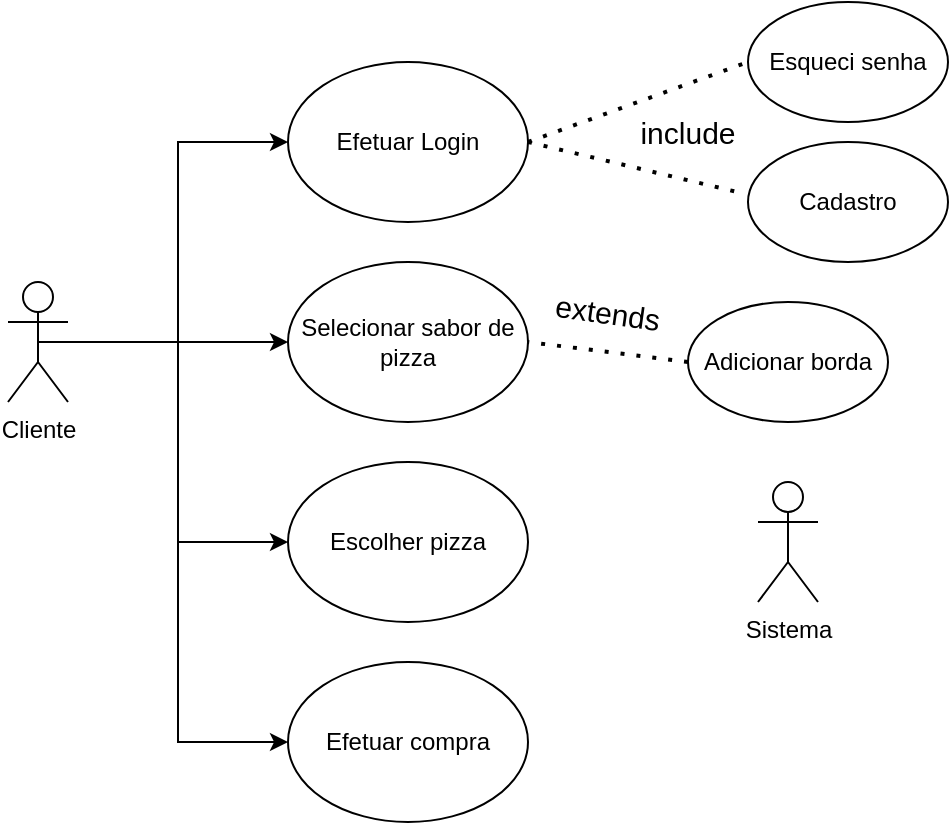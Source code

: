 <mxfile version="22.0.6" type="device">
  <diagram name="Página-1" id="zFjW1VYcF0Z-vTGDa7jA">
    <mxGraphModel dx="1114" dy="608" grid="1" gridSize="10" guides="1" tooltips="1" connect="1" arrows="1" fold="1" page="1" pageScale="1" pageWidth="827" pageHeight="1169" background="none" math="0" shadow="0">
      <root>
        <mxCell id="0" />
        <mxCell id="1" parent="0" />
        <mxCell id="Dqf2oGNJoRefm80zlpJA-3" style="edgeStyle=orthogonalEdgeStyle;rounded=0;orthogonalLoop=1;jettySize=auto;html=1;entryX=0;entryY=0.5;entryDx=0;entryDy=0;" edge="1" parent="1" source="Dqf2oGNJoRefm80zlpJA-1" target="Dqf2oGNJoRefm80zlpJA-2">
          <mxGeometry relative="1" as="geometry" />
        </mxCell>
        <mxCell id="Dqf2oGNJoRefm80zlpJA-6" style="edgeStyle=orthogonalEdgeStyle;rounded=0;orthogonalLoop=1;jettySize=auto;html=1;entryX=0;entryY=0.5;entryDx=0;entryDy=0;" edge="1" parent="1" source="Dqf2oGNJoRefm80zlpJA-1" target="Dqf2oGNJoRefm80zlpJA-4">
          <mxGeometry relative="1" as="geometry" />
        </mxCell>
        <mxCell id="Dqf2oGNJoRefm80zlpJA-7" style="edgeStyle=orthogonalEdgeStyle;rounded=0;orthogonalLoop=1;jettySize=auto;html=1;entryX=0;entryY=0.5;entryDx=0;entryDy=0;" edge="1" parent="1" source="Dqf2oGNJoRefm80zlpJA-1" target="Dqf2oGNJoRefm80zlpJA-5">
          <mxGeometry relative="1" as="geometry" />
        </mxCell>
        <mxCell id="Dqf2oGNJoRefm80zlpJA-19" style="edgeStyle=orthogonalEdgeStyle;rounded=0;orthogonalLoop=1;jettySize=auto;html=1;exitX=0.5;exitY=0.5;exitDx=0;exitDy=0;exitPerimeter=0;entryX=0;entryY=0.5;entryDx=0;entryDy=0;" edge="1" parent="1" source="Dqf2oGNJoRefm80zlpJA-1" target="Dqf2oGNJoRefm80zlpJA-18">
          <mxGeometry relative="1" as="geometry" />
        </mxCell>
        <mxCell id="Dqf2oGNJoRefm80zlpJA-1" value="Cliente" style="shape=umlActor;verticalLabelPosition=bottom;verticalAlign=top;html=1;outlineConnect=0;" vertex="1" parent="1">
          <mxGeometry x="190" y="220" width="30" height="60" as="geometry" />
        </mxCell>
        <mxCell id="Dqf2oGNJoRefm80zlpJA-2" value="Efetuar Login" style="ellipse;whiteSpace=wrap;html=1;" vertex="1" parent="1">
          <mxGeometry x="330" y="110" width="120" height="80" as="geometry" />
        </mxCell>
        <mxCell id="Dqf2oGNJoRefm80zlpJA-4" value="Selecionar sabor de pizza" style="ellipse;whiteSpace=wrap;html=1;" vertex="1" parent="1">
          <mxGeometry x="330" y="210" width="120" height="80" as="geometry" />
        </mxCell>
        <mxCell id="Dqf2oGNJoRefm80zlpJA-5" value="Escolher pizza" style="ellipse;whiteSpace=wrap;html=1;" vertex="1" parent="1">
          <mxGeometry x="330" y="310" width="120" height="80" as="geometry" />
        </mxCell>
        <mxCell id="Dqf2oGNJoRefm80zlpJA-8" value="Sistema" style="shape=umlActor;verticalLabelPosition=bottom;verticalAlign=top;html=1;outlineConnect=0;" vertex="1" parent="1">
          <mxGeometry x="565" y="320" width="30" height="60" as="geometry" />
        </mxCell>
        <mxCell id="Dqf2oGNJoRefm80zlpJA-18" value="Efetuar compra" style="ellipse;whiteSpace=wrap;html=1;" vertex="1" parent="1">
          <mxGeometry x="330" y="410" width="120" height="80" as="geometry" />
        </mxCell>
        <mxCell id="Dqf2oGNJoRefm80zlpJA-23" value="Esqueci senha" style="ellipse;whiteSpace=wrap;html=1;" vertex="1" parent="1">
          <mxGeometry x="560" y="80" width="100" height="60" as="geometry" />
        </mxCell>
        <mxCell id="Dqf2oGNJoRefm80zlpJA-25" value="Cadastro" style="ellipse;whiteSpace=wrap;html=1;" vertex="1" parent="1">
          <mxGeometry x="560" y="150" width="100" height="60" as="geometry" />
        </mxCell>
        <mxCell id="Dqf2oGNJoRefm80zlpJA-27" value="include" style="text;html=1;strokeColor=none;fillColor=none;align=center;verticalAlign=middle;whiteSpace=wrap;rounded=0;fontSize=15;" vertex="1" parent="1">
          <mxGeometry x="500" y="130" width="60" height="30" as="geometry" />
        </mxCell>
        <mxCell id="Dqf2oGNJoRefm80zlpJA-28" value="" style="endArrow=none;dashed=1;html=1;dashPattern=1 3;strokeWidth=2;rounded=0;exitX=1;exitY=0.5;exitDx=0;exitDy=0;entryX=-0.033;entryY=0.425;entryDx=0;entryDy=0;entryPerimeter=0;" edge="1" parent="1" source="Dqf2oGNJoRefm80zlpJA-2" target="Dqf2oGNJoRefm80zlpJA-25">
          <mxGeometry width="50" height="50" relative="1" as="geometry">
            <mxPoint x="480" y="290" as="sourcePoint" />
            <mxPoint x="530" y="240" as="targetPoint" />
          </mxGeometry>
        </mxCell>
        <mxCell id="Dqf2oGNJoRefm80zlpJA-29" value="" style="endArrow=none;dashed=1;html=1;dashPattern=1 3;strokeWidth=2;rounded=0;exitX=1;exitY=0.5;exitDx=0;exitDy=0;entryX=0;entryY=0.5;entryDx=0;entryDy=0;" edge="1" parent="1" source="Dqf2oGNJoRefm80zlpJA-2" target="Dqf2oGNJoRefm80zlpJA-23">
          <mxGeometry width="50" height="50" relative="1" as="geometry">
            <mxPoint x="460" y="160" as="sourcePoint" />
            <mxPoint x="576" y="204" as="targetPoint" />
          </mxGeometry>
        </mxCell>
        <mxCell id="Dqf2oGNJoRefm80zlpJA-31" value="Adicionar borda" style="ellipse;whiteSpace=wrap;html=1;" vertex="1" parent="1">
          <mxGeometry x="530" y="230" width="100" height="60" as="geometry" />
        </mxCell>
        <mxCell id="Dqf2oGNJoRefm80zlpJA-32" value="" style="endArrow=none;dashed=1;html=1;dashPattern=1 3;strokeWidth=2;rounded=0;entryX=1;entryY=0.5;entryDx=0;entryDy=0;exitX=0;exitY=0.5;exitDx=0;exitDy=0;" edge="1" parent="1" source="Dqf2oGNJoRefm80zlpJA-31" target="Dqf2oGNJoRefm80zlpJA-4">
          <mxGeometry width="50" height="50" relative="1" as="geometry">
            <mxPoint x="480" y="350" as="sourcePoint" />
            <mxPoint x="530" y="300" as="targetPoint" />
          </mxGeometry>
        </mxCell>
        <mxCell id="Dqf2oGNJoRefm80zlpJA-33" value="extends" style="text;html=1;strokeColor=none;fillColor=none;align=center;verticalAlign=middle;whiteSpace=wrap;rounded=0;fontSize=15;rotation=8;" vertex="1" parent="1">
          <mxGeometry x="460" y="220" width="60" height="30" as="geometry" />
        </mxCell>
      </root>
    </mxGraphModel>
  </diagram>
</mxfile>
